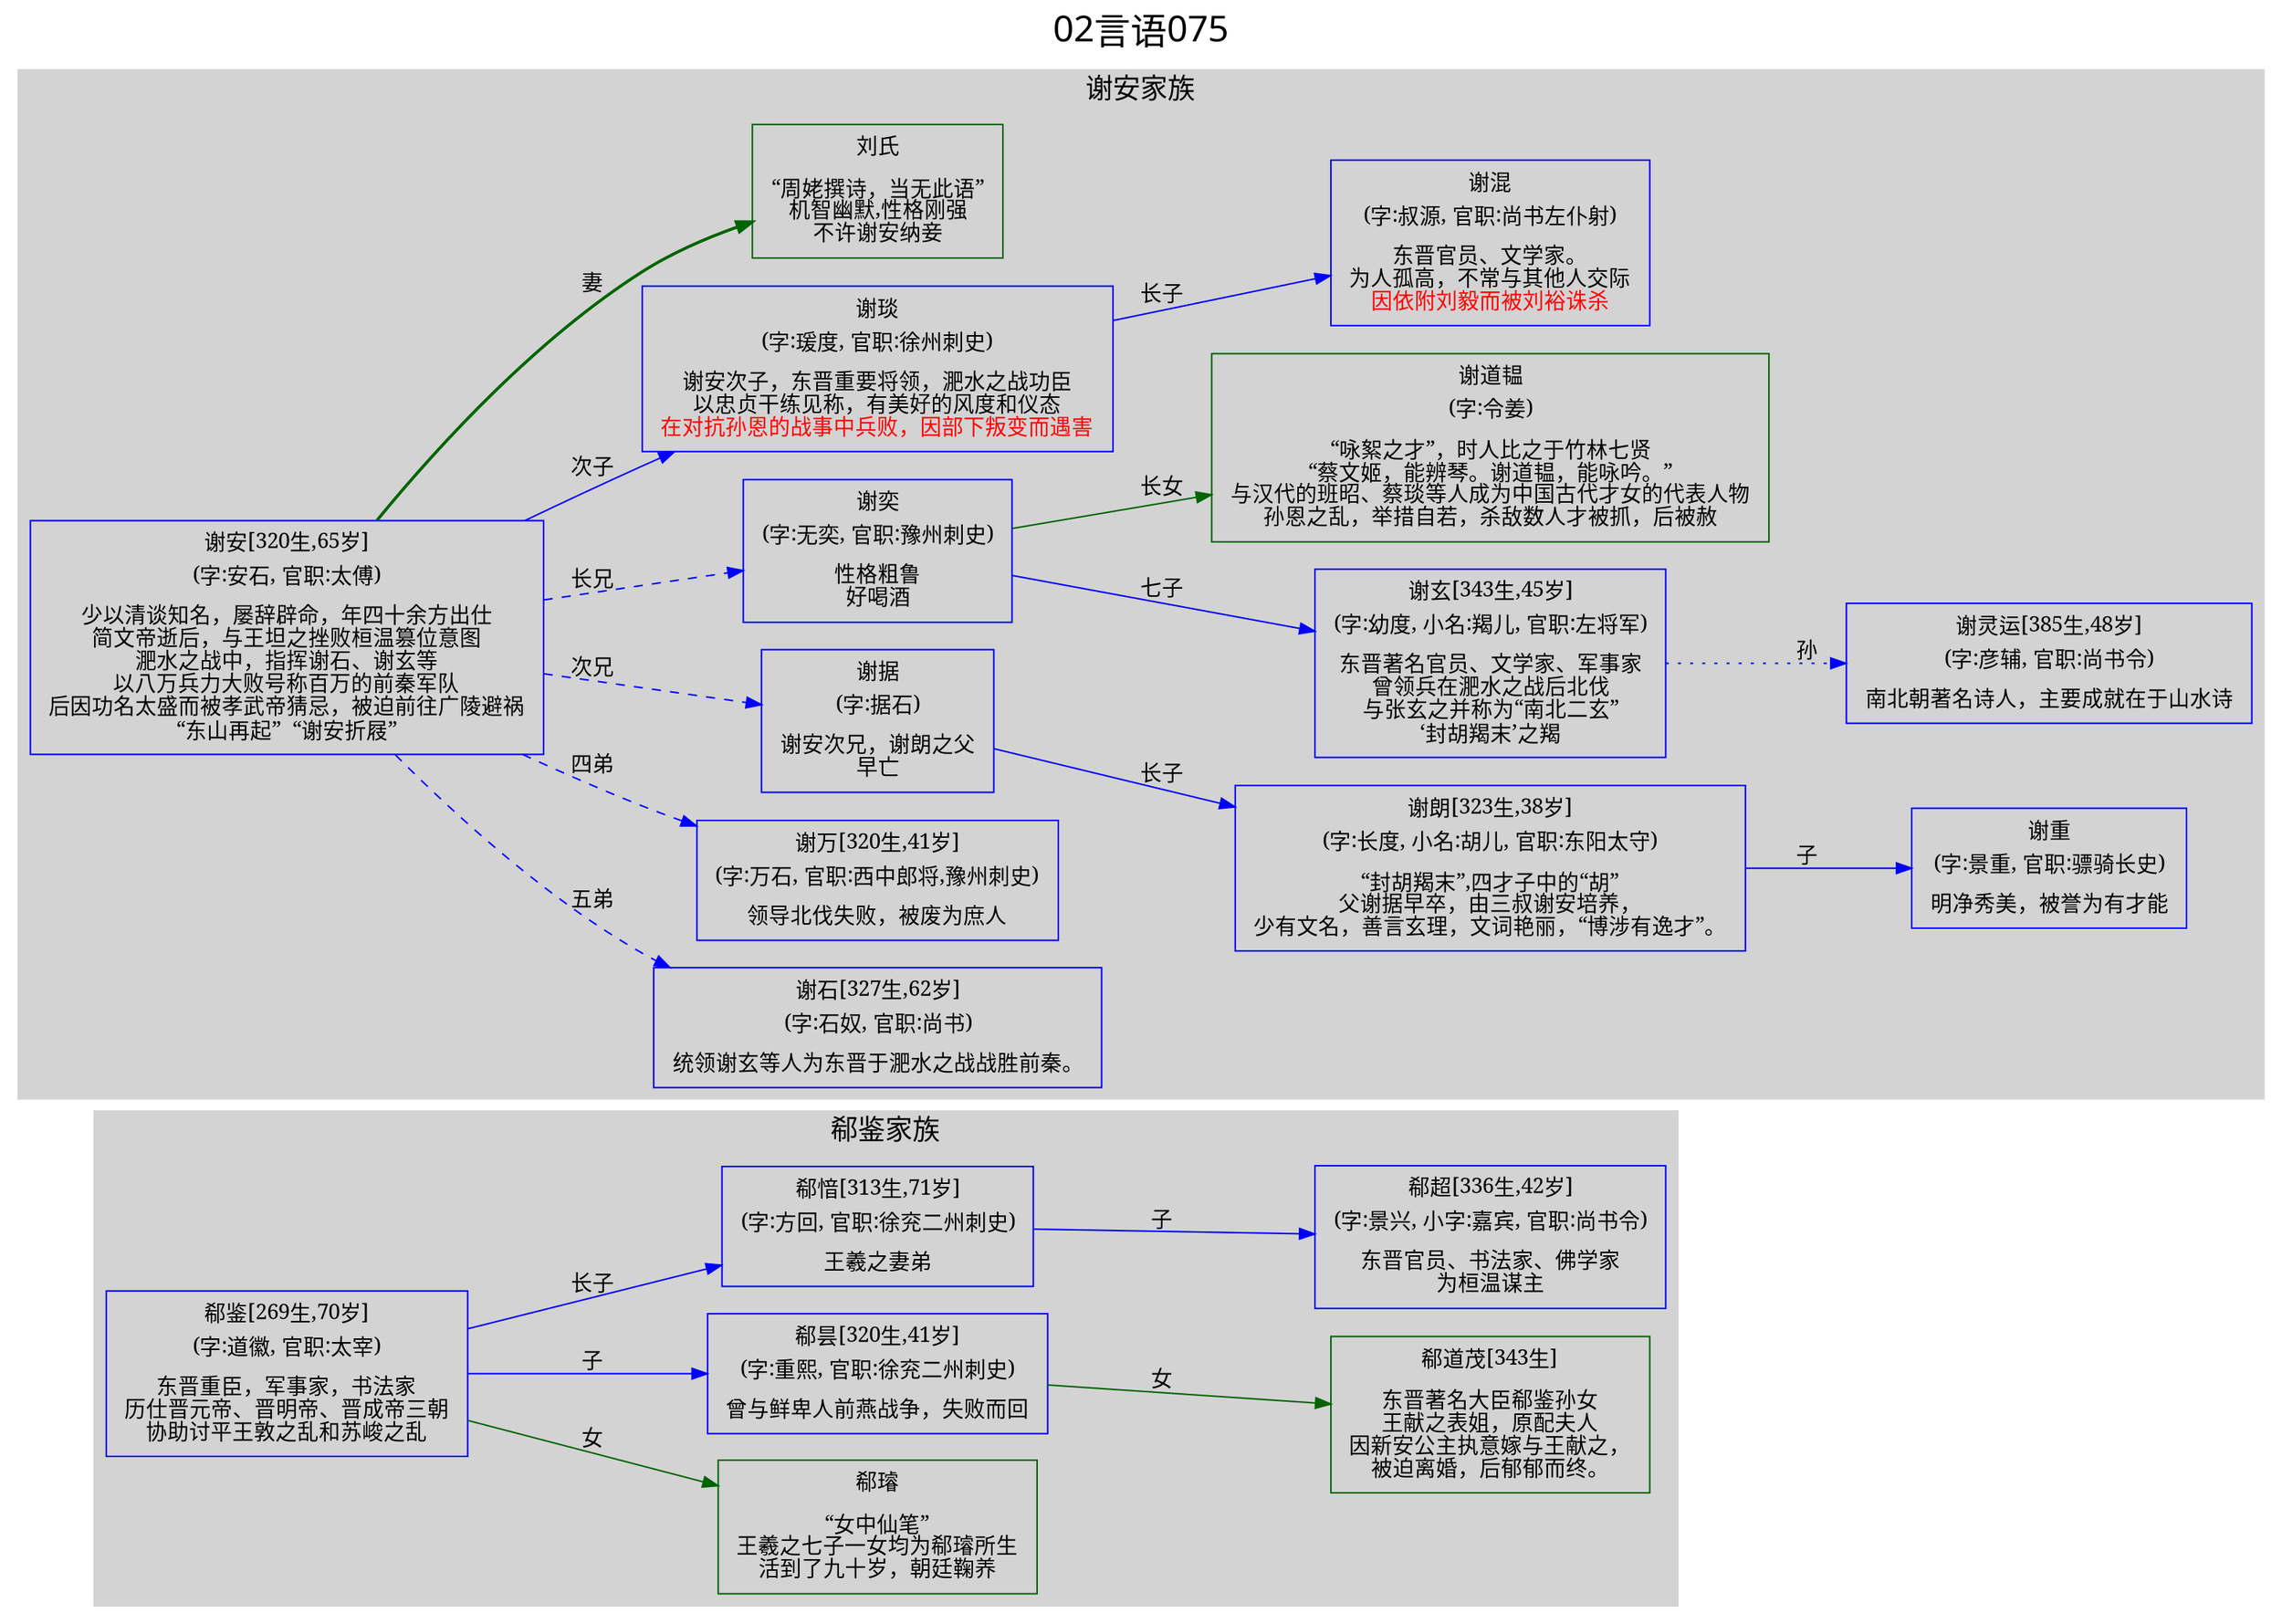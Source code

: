 
digraph
{
	rankdir = "LR";
	ranksep = 0.5;
	label = "02言语075";
	labelloc = "t";
	fontsize = "24";
	fontname = "SimHei";

	graph [style="filled", color="lightgrey"];
	node [fontname="SimSun"];
	edge [fontname="SimSun"];

	郗鉴 [shape="box", color="blue", label=<<table border="0" cellborder="0"><tr><td>郗鉴[269生,70岁]</td></tr><tr><td>(字:道徽, 官职:太宰)</td></tr><tr><td></td></tr><tr><td>东晋重臣，军事家，书法家<br/>历仕晋元帝、晋明帝、晋成帝三朝<br/>协助讨平王敦之乱和苏峻之乱<br/></td></tr></table>>];
	郗超 [shape="box", color="blue", label=<<table border="0" cellborder="0"><tr><td>郗超[336生,42岁]</td></tr><tr><td>(字:景兴, 小字:嘉宾, 官职:尚书令)</td></tr><tr><td></td></tr><tr><td>东晋官员、书法家、佛学家<br/>为桓温谋主<br/></td></tr></table>>];
	郗道茂 [shape="box", color="darkgreen", label=<<table border="0" cellborder="0"><tr><td>郗道茂[343生]</td></tr><tr><td></td></tr><tr><td>东晋著名大臣郗鉴孙女<br/>王献之表姐，原配夫人<br/>因新安公主执意嫁与王献之，<br/>被迫离婚，后郁郁而终。<br/></td></tr></table>>];
	郗璿 [shape="box", color="darkgreen", label=<<table border="0" cellborder="0"><tr><td>郗璿</td></tr><tr><td></td></tr><tr><td>“女中仙笔”<br/>王羲之七子一女均为郗璿所生<br/>活到了九十岁，朝廷鞠养<br/></td></tr></table>>];
	郗昙 [shape="box", color="blue", label=<<table border="0" cellborder="0"><tr><td>郗昙[320生,41岁]</td></tr><tr><td>(字:重熙, 官职:徐兖二州刺史)</td></tr><tr><td></td></tr><tr><td>曾与鲜卑人前燕战争，失败而回<br/></td></tr></table>>];
	郗愔 [shape="box", color="blue", label=<<table border="0" cellborder="0"><tr><td>郗愔[313生,71岁]</td></tr><tr><td>(字:方回, 官职:徐兖二州刺史)</td></tr><tr><td></td></tr><tr><td>王羲之妻弟<br/></td></tr></table>>];
	谢安 [shape="box", color="blue", label=<<table border="0" cellborder="0"><tr><td>谢安[320生,65岁]</td></tr><tr><td>(字:安石, 官职:太傅)</td></tr><tr><td></td></tr><tr><td>少以清谈知名，屡辞辟命，年四十余方出仕<br/>简文帝逝后，与王坦之挫败桓温篡位意图<br/>淝水之战中，指挥谢石、谢玄等<br/>以八万兵力大败号称百万的前秦军队<br/>后因功名太盛而被孝武帝猜忌，被迫前往广陵避祸<br/>“东山再起”  “谢安折屐”<br/></td></tr></table>>];
	谢灵运 [shape="box", color="blue", label=<<table border="0" cellborder="0"><tr><td>谢灵运[385生,48岁]</td></tr><tr><td>(字:彦辅, 官职:尚书令)</td></tr><tr><td></td></tr><tr><td>南北朝著名诗人，主要成就在于山水诗<br/></td></tr></table>>];
	谢重 [shape="box", color="blue", label=<<table border="0" cellborder="0"><tr><td>谢重</td></tr><tr><td>(字:景重, 官职:骠骑长史)</td></tr><tr><td></td></tr><tr><td>明净秀美，被誉为有才能<br/></td></tr></table>>];
	谢朗 [shape="box", color="blue", label=<<table border="0" cellborder="0"><tr><td>谢朗[323生,38岁]</td></tr><tr><td>(字:长度, 小名:胡儿, 官职:东阳太守)</td></tr><tr><td></td></tr><tr><td>“封胡羯末”,四才子中的“胡”<br/>父谢据早卒，由三叔谢安培养，<br/>少有文名，善言玄理，文词艳丽，“博涉有逸才”。<br/></td></tr></table>>];
	谢玄 [shape="box", color="blue", label=<<table border="0" cellborder="0"><tr><td>谢玄[343生,45岁]</td></tr><tr><td>(字:幼度, 小名:羯儿, 官职:左将军)</td></tr><tr><td></td></tr><tr><td>东晋著名官员、文学家、军事家<br/>曾领兵在淝水之战后北伐<br/>与张玄之并称为“南北二玄”<br/>‘封胡羯末’之羯<br/></td></tr></table>>];
	谢道韫 [shape="box", color="darkgreen", label=<<table border="0" cellborder="0"><tr><td>谢道韫</td></tr><tr><td>(字:令姜)</td></tr><tr><td></td></tr><tr><td>“咏絮之才”，时人比之于竹林七贤<br/>“蔡文姬，能辨琴。谢道韫，能咏吟。”<br/>与汉代的班昭、蔡琰等人成为中国古代才女的代表人物<br/>孙恩之乱，举措自若，杀敌数人才被抓，后被赦<br/></td></tr></table>>];
	谢混 [shape="box", color="blue", label=<<table border="0" cellborder="0"><tr><td>谢混</td></tr><tr><td>(字:叔源, 官职:尚书左仆射)</td></tr><tr><td></td></tr><tr><td>东晋官员、文学家。<br/>为人孤高，不常与其他人交际<br/><font color = 'red'>因依附刘毅而被刘裕诛杀</font></td></tr></table>>];
	谢石 [shape="box", color="blue", label=<<table border="0" cellborder="0"><tr><td>谢石[327生,62岁]</td></tr><tr><td>(字:石奴, 官职:尚书)</td></tr><tr><td></td></tr><tr><td>统领谢玄等人为东晋于淝水之战战胜前秦。<br/></td></tr></table>>];
	谢万 [shape="box", color="blue", label=<<table border="0" cellborder="0"><tr><td>谢万[320生,41岁]</td></tr><tr><td>(字:万石, 官职:西中郎将,豫州刺史)</td></tr><tr><td></td></tr><tr><td>领导北伐失败，被废为庶人<br/></td></tr></table>>];
	谢据 [shape="box", color="blue", label=<<table border="0" cellborder="0"><tr><td>谢据</td></tr><tr><td>(字:据石)</td></tr><tr><td></td></tr><tr><td>谢安次兄，谢朗之父<br/>早亡<br/></td></tr></table>>];
	谢奕 [shape="box", color="blue", label=<<table border="0" cellborder="0"><tr><td>谢奕</td></tr><tr><td>(字:无奕, 官职:豫州刺史)</td></tr><tr><td></td></tr><tr><td>性格粗鲁<br/>好喝酒<br/></td></tr></table>>];
	谢琰 [shape="box", color="blue", label=<<table border="0" cellborder="0"><tr><td>谢琰</td></tr><tr><td>(字:瑗度, 官职:徐州刺史)</td></tr><tr><td></td></tr><tr><td>谢安次子，东晋重要将领，淝水之战功臣<br/>以忠贞干练见称，有美好的风度和仪态<br/><font color = 'red'>在对抗孙恩的战事中兵败，因部下叛变而遇害</font></td></tr></table>>];
	沛国相县刘氏 [shape="box", color="darkgreen", label=<<table border="0" cellborder="0"><tr><td>刘氏</td></tr><tr><td></td></tr><tr><td>“周姥撰诗，当无此语”<br/>机智幽默,性格刚强<br/>不许谢安纳妾<br/></td></tr></table>>];

	郗鉴 -> 郗愔 [label="长子", style=solid, color="blue"];
	郗鉴 -> 郗昙 [label="子", style=solid, color="blue"];
	郗鉴 -> 郗璿 [label="女", style=solid, color="darkgreen"];
	郗愔 -> 郗超 [label="子", style=solid, color="blue"];
	郗昙 -> 郗道茂 [label="女", style=solid, color="darkgreen"];
	谢安 -> 沛国相县刘氏 [label="妻", style=bold, color="darkgreen"];
	谢安 -> 谢琰 [label="次子", style=solid, color="blue"];
	谢安 -> 谢奕 [label="长兄", style=dashed, color="blue"];
	谢安 -> 谢据 [label="次兄", style=dashed, color="blue"];
	谢安 -> 谢万 [label="四弟", style=dashed, color="blue"];
	谢安 -> 谢石 [label="五弟", style=dashed, color="blue"];
	谢琰 -> 谢混 [label="长子", style=solid, color="blue"];
	谢奕 -> 谢道韫 [label="长女", style=solid, color="darkgreen"];
	谢奕 -> 谢玄 [label="七子", style=solid, color="blue"];
	谢据 -> 谢朗 [label="长子", style=solid, color="blue"];
	谢朗 -> 谢重 [label="子", style=solid, color="blue"];
	谢玄 -> 谢灵运 [label="孙", style=dotted, color="blue"];


	subgraph "cluster_郗鉴"
	{
		fontsize="18";
		label="郗鉴家族";
		郗鉴;郗超;郗道茂;郗璿;郗昙;郗愔;
	}

	subgraph "cluster_谢安"
	{
		fontsize="18";
		label="谢安家族";
		谢安;谢灵运;谢重;谢朗;谢玄;谢道韫;谢混;谢石;谢万;谢据;谢奕;谢琰;沛国相县刘氏;
	}

}
